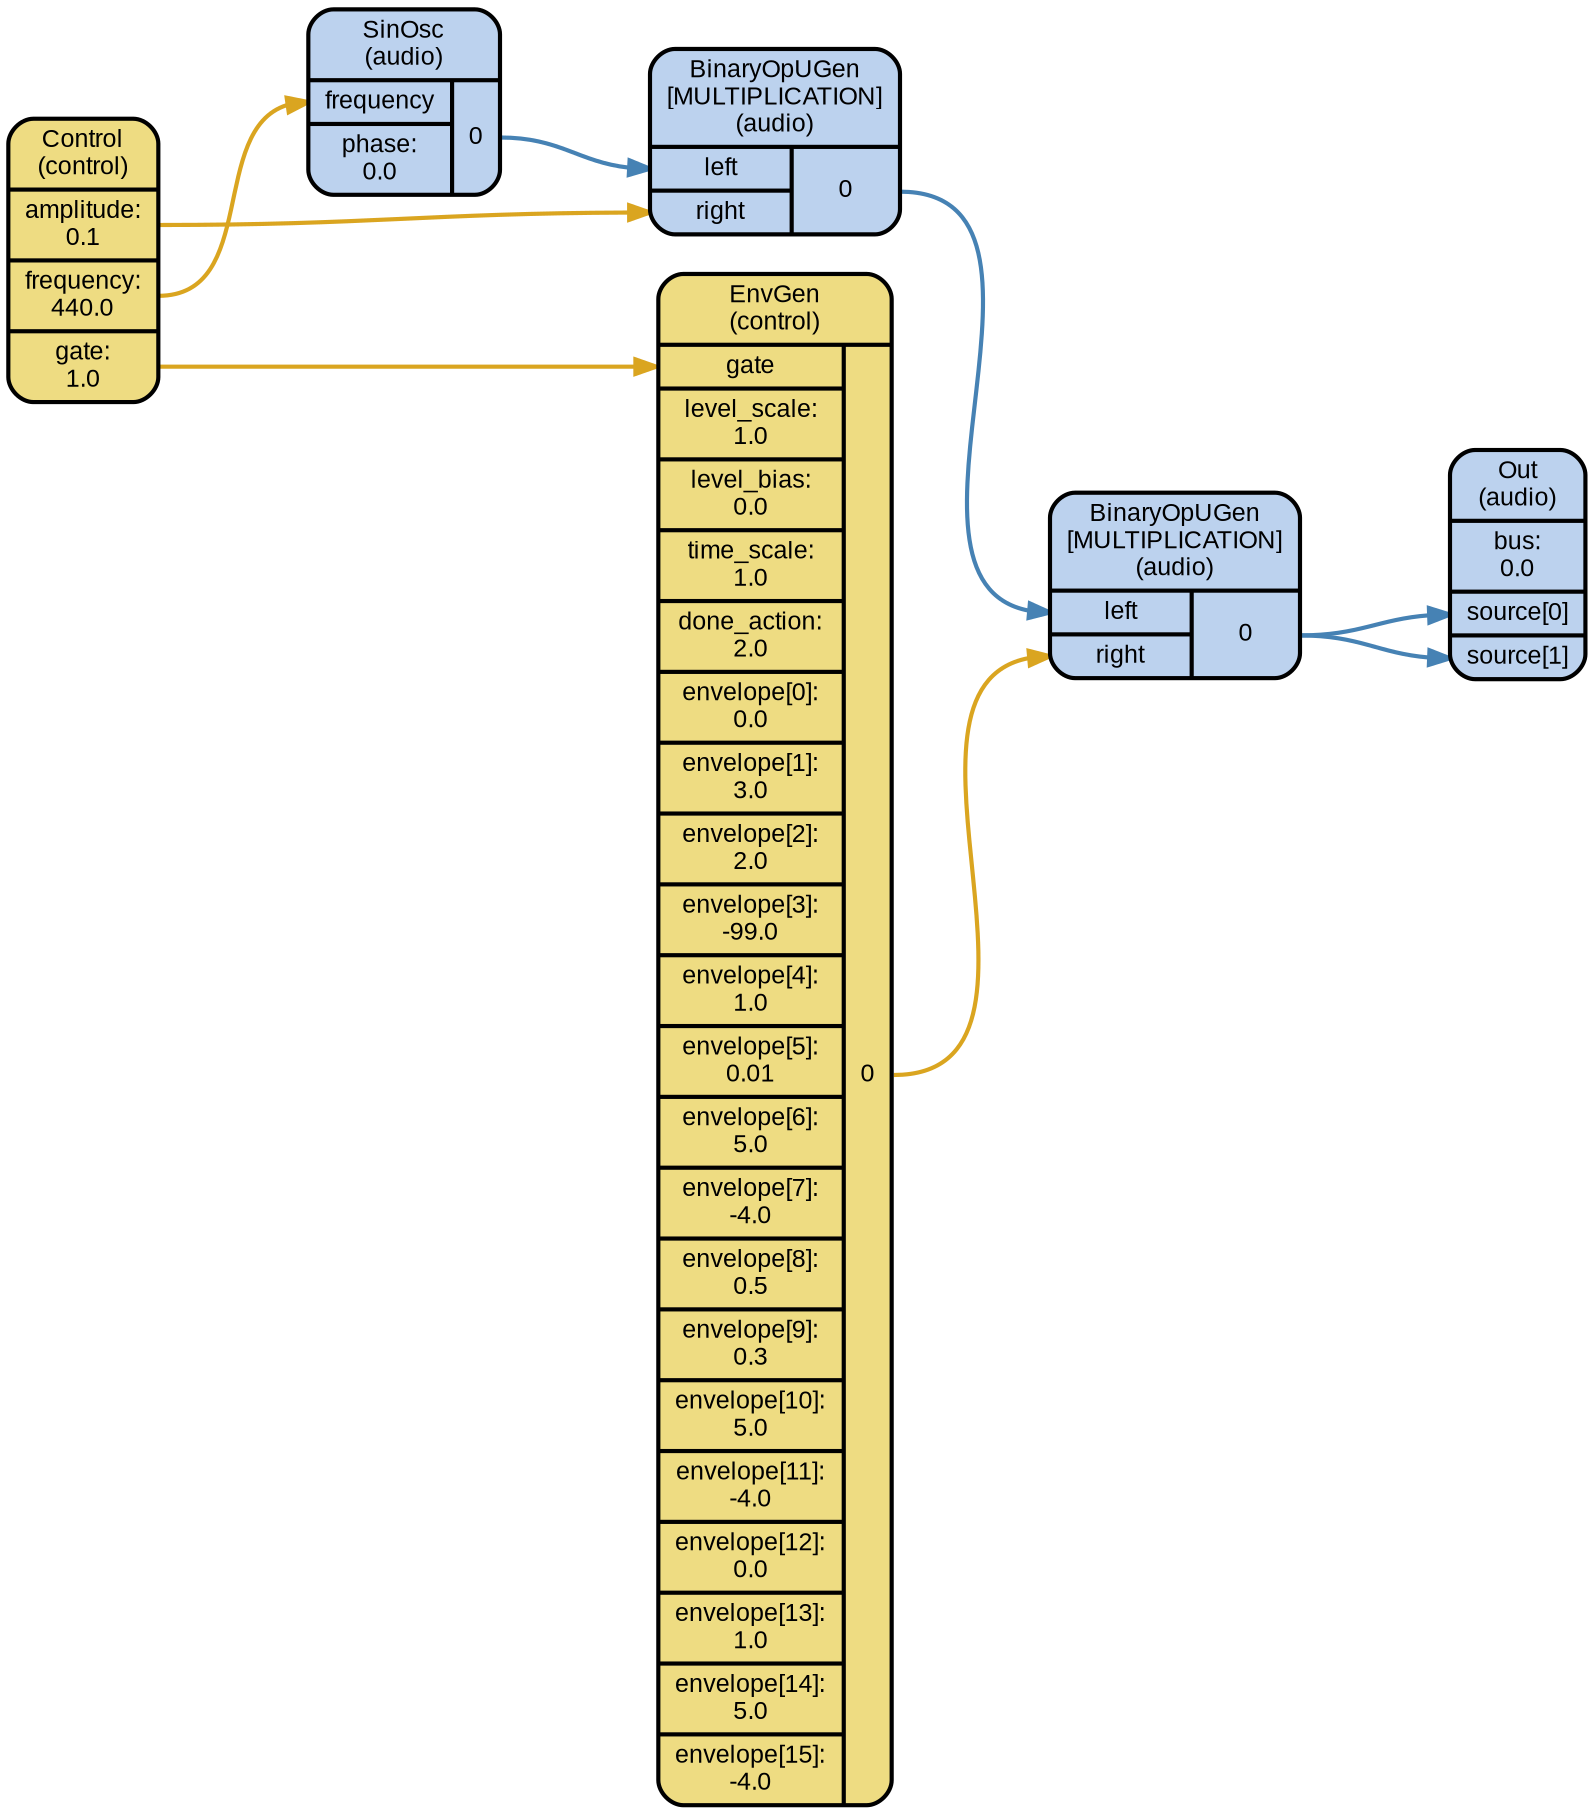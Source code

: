digraph synthdef_simple_sine {
    graph [bgcolor=transparent,
        color=lightslategrey,
        dpi=72,
        fontname=Arial,
        outputorder=edgesfirst,
        overlap=prism,
        penwidth=2,
        rankdir=LR,
        ranksep=1,
        splines=spline,
        style="dotted, rounded"];
    node [fontname=Arial,
        fontsize=12,
        penwidth=2,
        shape=Mrecord,
        style="filled, rounded"];
    edge [penwidth=2];
    ugen_0 [fillcolor=lightgoldenrod2,
        label="<f_0> Control\n(control) | { { <f_1_0_0> amplitude:\n0.1 | <f_1_0_1> frequency:\n440.0 | <f_1_0_2> gate:\n1.0 } }"];
    ugen_1 [fillcolor=lightsteelblue2,
        label="<f_0> SinOsc\n(audio) | { { <f_1_0_0> frequency | <f_1_0_1> phase:\n0.0 } | { <f_1_1_0> 0 } }"];
    ugen_2 [fillcolor=lightsteelblue2,
        label="<f_0> BinaryOpUGen\n[MULTIPLICATION]\n(audio) | { { <f_1_0_0> left | <f_1_0_1> right } | { <f_1_1_0> 0 } }"];
    ugen_3 [fillcolor=lightgoldenrod2,
        label="<f_0> EnvGen\n(control) | { { <f_1_0_0> gate | <f_1_0_1> level_scale:\n1.0 | <f_1_0_2> level_bias:\n0.0 | <f_1_0_3> time_scale:\n1.0 | <f_1_0_4> done_action:\n2.0 | <f_1_0_5> envelope[0]:\n0.0 | <f_1_0_6> envelope[1]:\n3.0 | <f_1_0_7> envelope[2]:\n2.0 | <f_1_0_8> envelope[3]:\n-99.0 | <f_1_0_9> envelope[4]:\n1.0 | <f_1_0_10> envelope[5]:\n0.01 | <f_1_0_11> envelope[6]:\n5.0 | <f_1_0_12> envelope[7]:\n-4.0 | <f_1_0_13> envelope[8]:\n0.5 | <f_1_0_14> envelope[9]:\n0.3 | <f_1_0_15> envelope[10]:\n5.0 | <f_1_0_16> envelope[11]:\n-4.0 | <f_1_0_17> envelope[12]:\n0.0 | <f_1_0_18> envelope[13]:\n1.0 | <f_1_0_19> envelope[14]:\n5.0 | <f_1_0_20> envelope[15]:\n-4.0 } | { <f_1_1_0> 0 } }"];
    ugen_4 [fillcolor=lightsteelblue2,
        label="<f_0> BinaryOpUGen\n[MULTIPLICATION]\n(audio) | { { <f_1_0_0> left | <f_1_0_1> right } | { <f_1_1_0> 0 } }"];
    ugen_5 [fillcolor=lightsteelblue2,
        label="<f_0> Out\n(audio) | { { <f_1_0_0> bus:\n0.0 | <f_1_0_1> source[0] | <f_1_0_2> source[1] } }"];
    ugen_0:f_1_0_0:e -> ugen_2:f_1_0_1:w [color=goldenrod];
    ugen_0:f_1_0_1:e -> ugen_1:f_1_0_0:w [color=goldenrod];
    ugen_0:f_1_0_2:e -> ugen_3:f_1_0_0:w [color=goldenrod];
    ugen_1:f_1_1_0:e -> ugen_2:f_1_0_0:w [color=steelblue];
    ugen_2:f_1_1_0:e -> ugen_4:f_1_0_0:w [color=steelblue];
    ugen_3:f_1_1_0:e -> ugen_4:f_1_0_1:w [color=goldenrod];
    ugen_4:f_1_1_0:e -> ugen_5:f_1_0_1:w [color=steelblue];
    ugen_4:f_1_1_0:e -> ugen_5:f_1_0_2:w [color=steelblue];
}